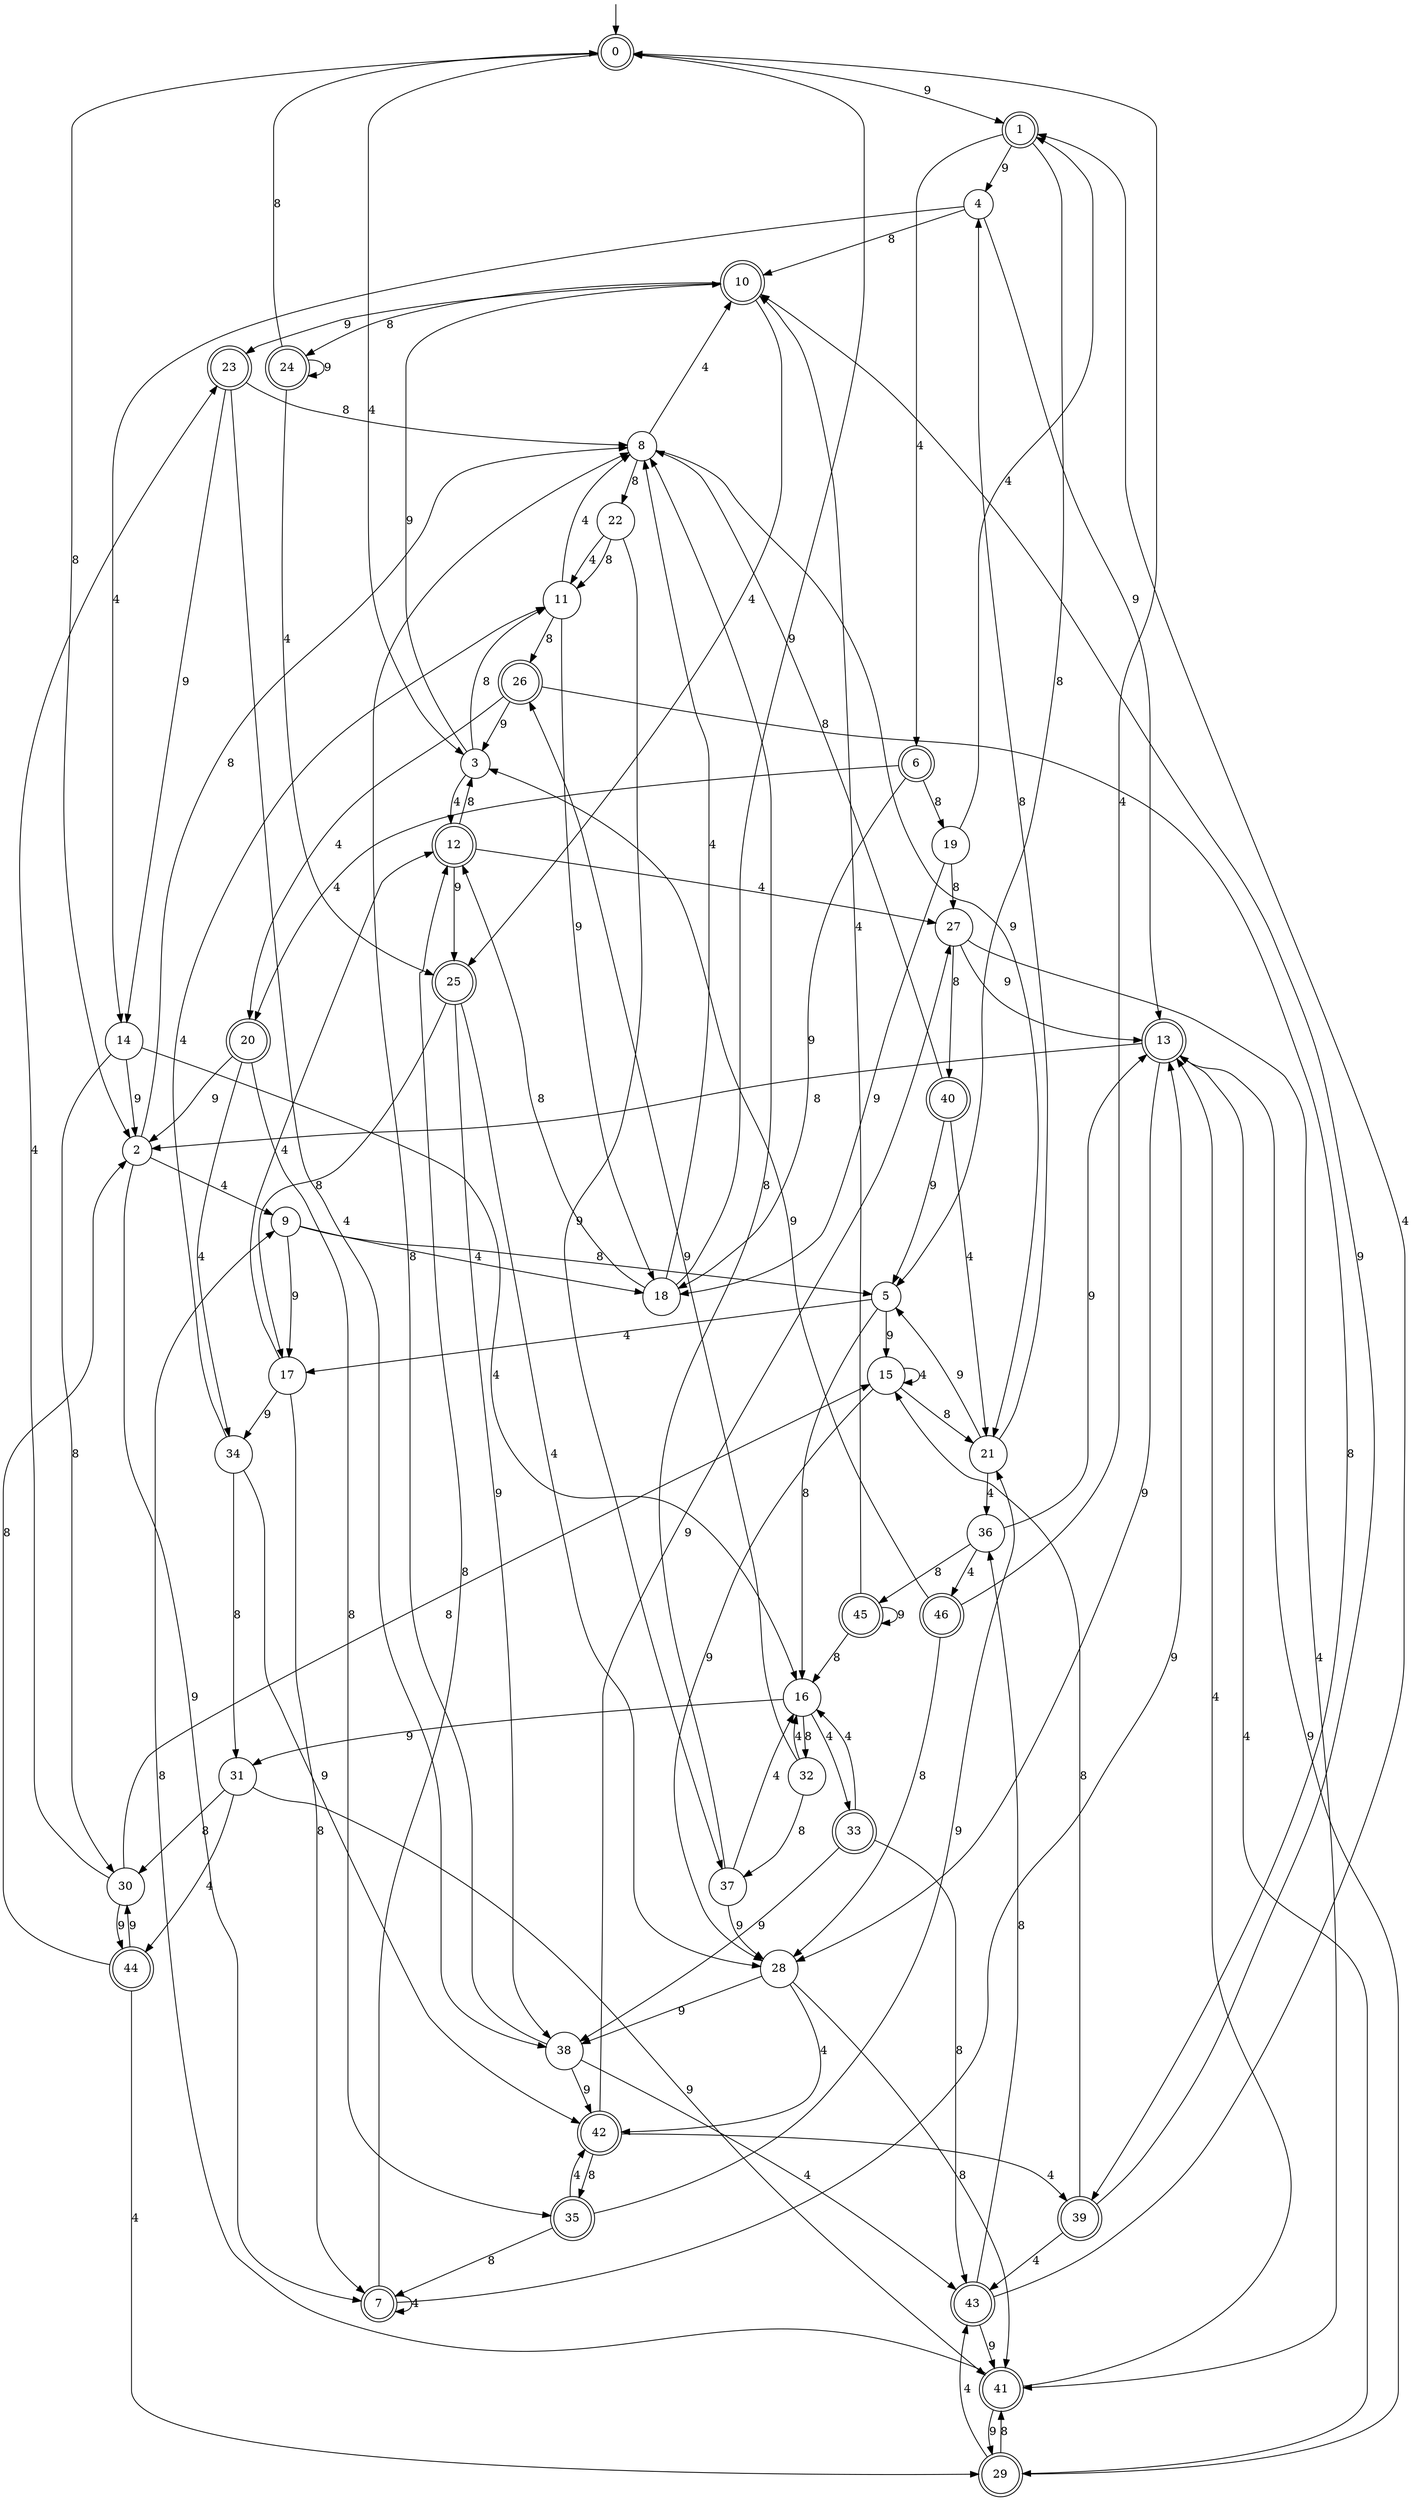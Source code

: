 digraph g {

	s0 [shape="doublecircle" label="0"];
	s1 [shape="doublecircle" label="1"];
	s2 [shape="circle" label="2"];
	s3 [shape="circle" label="3"];
	s4 [shape="circle" label="4"];
	s5 [shape="circle" label="5"];
	s6 [shape="doublecircle" label="6"];
	s7 [shape="doublecircle" label="7"];
	s8 [shape="circle" label="8"];
	s9 [shape="circle" label="9"];
	s10 [shape="doublecircle" label="10"];
	s11 [shape="circle" label="11"];
	s12 [shape="doublecircle" label="12"];
	s13 [shape="doublecircle" label="13"];
	s14 [shape="circle" label="14"];
	s15 [shape="circle" label="15"];
	s16 [shape="circle" label="16"];
	s17 [shape="circle" label="17"];
	s18 [shape="circle" label="18"];
	s19 [shape="circle" label="19"];
	s20 [shape="doublecircle" label="20"];
	s21 [shape="circle" label="21"];
	s22 [shape="circle" label="22"];
	s23 [shape="doublecircle" label="23"];
	s24 [shape="doublecircle" label="24"];
	s25 [shape="doublecircle" label="25"];
	s26 [shape="doublecircle" label="26"];
	s27 [shape="circle" label="27"];
	s28 [shape="circle" label="28"];
	s29 [shape="doublecircle" label="29"];
	s30 [shape="circle" label="30"];
	s31 [shape="circle" label="31"];
	s32 [shape="circle" label="32"];
	s33 [shape="doublecircle" label="33"];
	s34 [shape="circle" label="34"];
	s35 [shape="doublecircle" label="35"];
	s36 [shape="circle" label="36"];
	s37 [shape="circle" label="37"];
	s38 [shape="circle" label="38"];
	s39 [shape="doublecircle" label="39"];
	s40 [shape="doublecircle" label="40"];
	s41 [shape="doublecircle" label="41"];
	s42 [shape="doublecircle" label="42"];
	s43 [shape="doublecircle" label="43"];
	s44 [shape="doublecircle" label="44"];
	s45 [shape="doublecircle" label="45"];
	s46 [shape="doublecircle" label="46"];
	s0 -> s1 [label="9"];
	s0 -> s2 [label="8"];
	s0 -> s3 [label="4"];
	s1 -> s4 [label="9"];
	s1 -> s5 [label="8"];
	s1 -> s6 [label="4"];
	s2 -> s7 [label="9"];
	s2 -> s8 [label="8"];
	s2 -> s9 [label="4"];
	s3 -> s10 [label="9"];
	s3 -> s11 [label="8"];
	s3 -> s12 [label="4"];
	s4 -> s13 [label="9"];
	s4 -> s10 [label="8"];
	s4 -> s14 [label="4"];
	s5 -> s15 [label="9"];
	s5 -> s16 [label="8"];
	s5 -> s17 [label="4"];
	s6 -> s18 [label="9"];
	s6 -> s19 [label="8"];
	s6 -> s20 [label="4"];
	s7 -> s13 [label="9"];
	s7 -> s12 [label="8"];
	s7 -> s7 [label="4"];
	s8 -> s21 [label="9"];
	s8 -> s22 [label="8"];
	s8 -> s10 [label="4"];
	s9 -> s17 [label="9"];
	s9 -> s5 [label="8"];
	s9 -> s18 [label="4"];
	s10 -> s23 [label="9"];
	s10 -> s24 [label="8"];
	s10 -> s25 [label="4"];
	s11 -> s18 [label="9"];
	s11 -> s26 [label="8"];
	s11 -> s8 [label="4"];
	s12 -> s25 [label="9"];
	s12 -> s3 [label="8"];
	s12 -> s27 [label="4"];
	s13 -> s28 [label="9"];
	s13 -> s2 [label="8"];
	s13 -> s29 [label="4"];
	s14 -> s2 [label="9"];
	s14 -> s30 [label="8"];
	s14 -> s16 [label="4"];
	s15 -> s28 [label="9"];
	s15 -> s21 [label="8"];
	s15 -> s15 [label="4"];
	s16 -> s31 [label="9"];
	s16 -> s32 [label="8"];
	s16 -> s33 [label="4"];
	s17 -> s34 [label="9"];
	s17 -> s7 [label="8"];
	s17 -> s12 [label="4"];
	s18 -> s0 [label="9"];
	s18 -> s12 [label="8"];
	s18 -> s8 [label="4"];
	s19 -> s18 [label="9"];
	s19 -> s27 [label="8"];
	s19 -> s1 [label="4"];
	s20 -> s2 [label="9"];
	s20 -> s35 [label="8"];
	s20 -> s34 [label="4"];
	s21 -> s5 [label="9"];
	s21 -> s4 [label="8"];
	s21 -> s36 [label="4"];
	s22 -> s37 [label="9"];
	s22 -> s11 [label="8"];
	s22 -> s11 [label="4"];
	s23 -> s14 [label="9"];
	s23 -> s8 [label="8"];
	s23 -> s38 [label="4"];
	s24 -> s24 [label="9"];
	s24 -> s0 [label="8"];
	s24 -> s25 [label="4"];
	s25 -> s38 [label="9"];
	s25 -> s17 [label="8"];
	s25 -> s28 [label="4"];
	s26 -> s3 [label="9"];
	s26 -> s39 [label="8"];
	s26 -> s20 [label="4"];
	s27 -> s13 [label="9"];
	s27 -> s40 [label="8"];
	s27 -> s41 [label="4"];
	s28 -> s38 [label="9"];
	s28 -> s41 [label="8"];
	s28 -> s42 [label="4"];
	s29 -> s13 [label="9"];
	s29 -> s41 [label="8"];
	s29 -> s43 [label="4"];
	s30 -> s44 [label="9"];
	s30 -> s15 [label="8"];
	s30 -> s23 [label="4"];
	s31 -> s41 [label="9"];
	s31 -> s30 [label="8"];
	s31 -> s44 [label="4"];
	s32 -> s26 [label="9"];
	s32 -> s37 [label="8"];
	s32 -> s16 [label="4"];
	s33 -> s38 [label="9"];
	s33 -> s43 [label="8"];
	s33 -> s16 [label="4"];
	s34 -> s42 [label="9"];
	s34 -> s31 [label="8"];
	s34 -> s11 [label="4"];
	s35 -> s21 [label="9"];
	s35 -> s7 [label="8"];
	s35 -> s42 [label="4"];
	s36 -> s13 [label="9"];
	s36 -> s45 [label="8"];
	s36 -> s46 [label="4"];
	s37 -> s28 [label="9"];
	s37 -> s8 [label="8"];
	s37 -> s16 [label="4"];
	s38 -> s42 [label="9"];
	s38 -> s8 [label="8"];
	s38 -> s43 [label="4"];
	s39 -> s10 [label="9"];
	s39 -> s15 [label="8"];
	s39 -> s43 [label="4"];
	s40 -> s5 [label="9"];
	s40 -> s8 [label="8"];
	s40 -> s21 [label="4"];
	s41 -> s29 [label="9"];
	s41 -> s9 [label="8"];
	s41 -> s13 [label="4"];
	s42 -> s27 [label="9"];
	s42 -> s35 [label="8"];
	s42 -> s39 [label="4"];
	s43 -> s41 [label="9"];
	s43 -> s36 [label="8"];
	s43 -> s1 [label="4"];
	s44 -> s30 [label="9"];
	s44 -> s2 [label="8"];
	s44 -> s29 [label="4"];
	s45 -> s45 [label="9"];
	s45 -> s16 [label="8"];
	s45 -> s10 [label="4"];
	s46 -> s3 [label="9"];
	s46 -> s28 [label="8"];
	s46 -> s0 [label="4"];

__start0 [label="" shape="none" width="0" height="0"];
__start0 -> s0;

}
